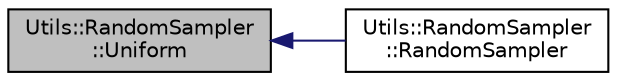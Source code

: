 digraph "Utils::RandomSampler::Uniform"
{
 // INTERACTIVE_SVG=YES
  edge [fontname="Helvetica",fontsize="10",labelfontname="Helvetica",labelfontsize="10"];
  node [fontname="Helvetica",fontsize="10",shape=record];
  rankdir="LR";
  Node1 [label="Utils::RandomSampler\l::Uniform",height=0.2,width=0.4,color="black", fillcolor="grey75", style="filled", fontcolor="black"];
  Node1 -> Node2 [dir="back",color="midnightblue",fontsize="10",style="solid",fontname="Helvetica"];
  Node2 [label="Utils::RandomSampler\l::RandomSampler",height=0.2,width=0.4,color="black", fillcolor="white", style="filled",URL="$db/dce/class_utils_1_1_random_sampler.html#aa138cb46a58b60582f8c20995f43afdb"];
}
